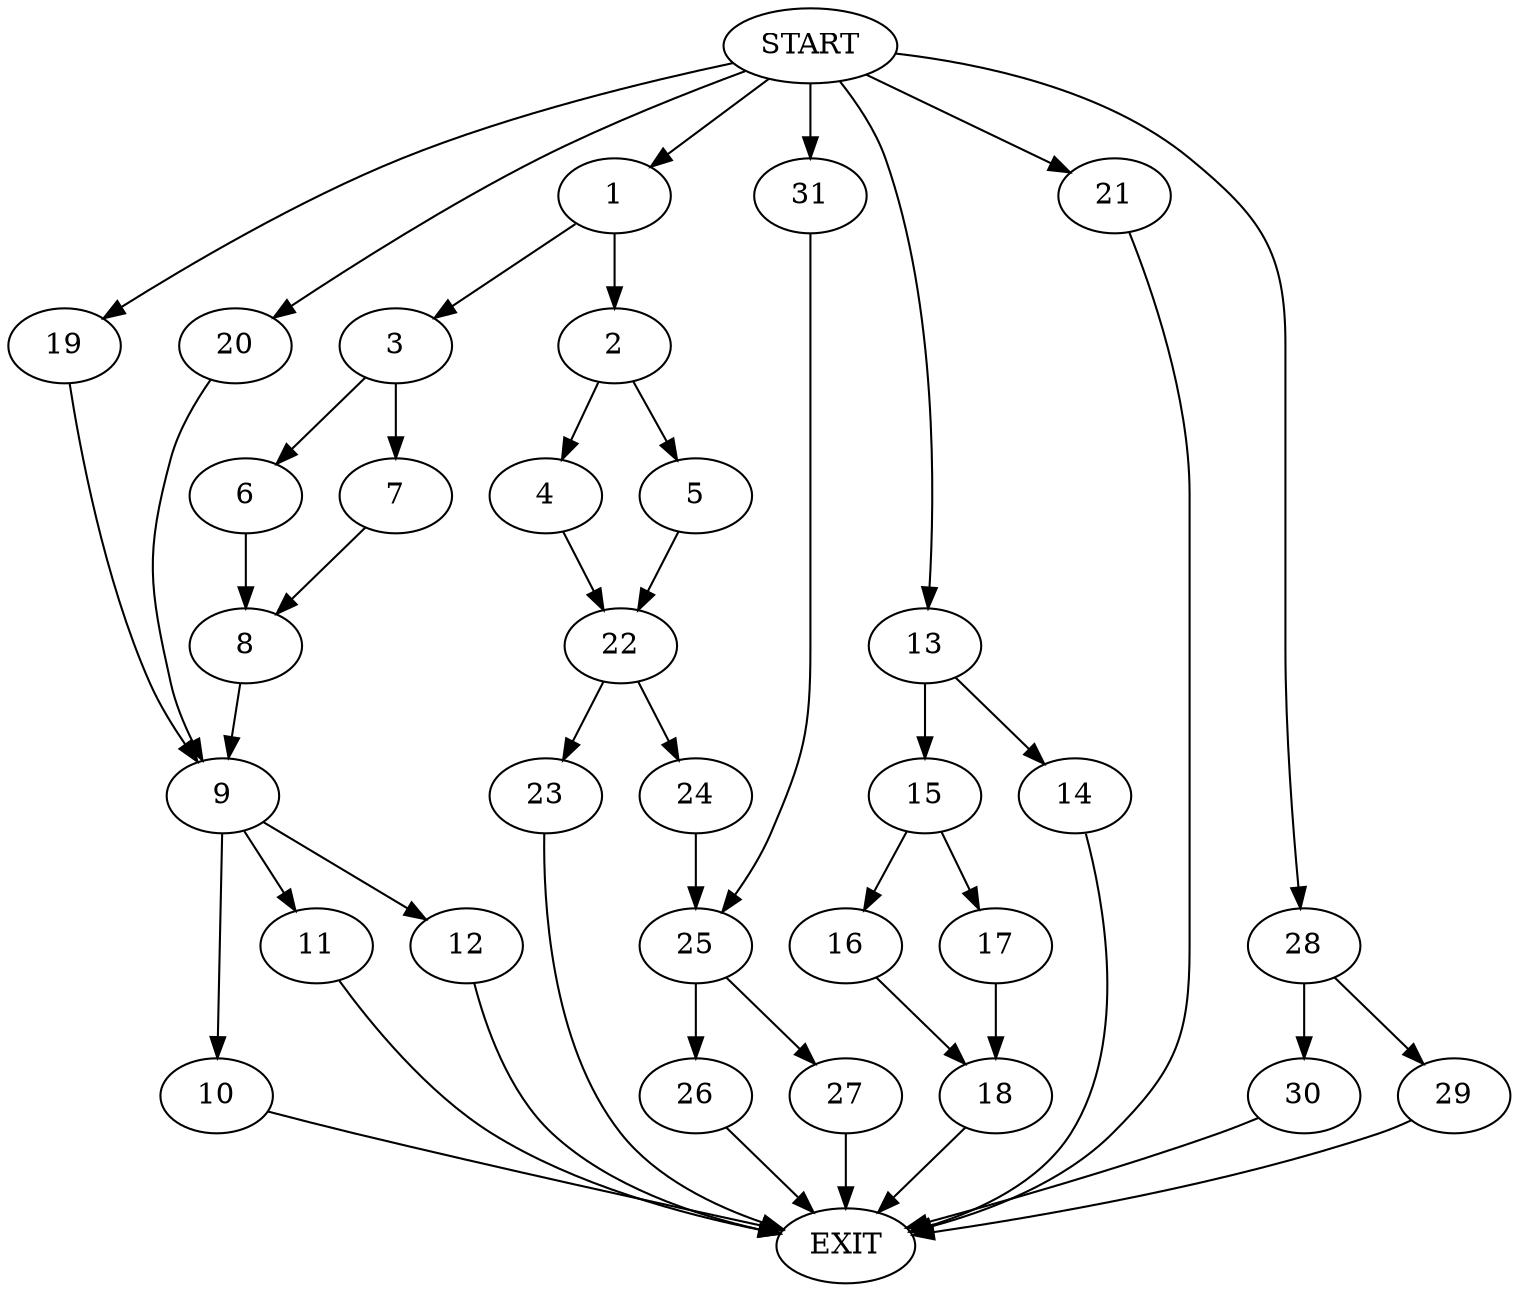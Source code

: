 digraph {
0 [label="START"]
32 [label="EXIT"]
0 -> 1
1 -> 2
1 -> 3
2 -> 4
2 -> 5
3 -> 6
3 -> 7
6 -> 8
7 -> 8
8 -> 9
9 -> 10
9 -> 11
9 -> 12
11 -> 32
0 -> 13
13 -> 14
13 -> 15
15 -> 16
15 -> 17
14 -> 32
16 -> 18
17 -> 18
18 -> 32
0 -> 19
19 -> 9
12 -> 32
0 -> 20
20 -> 9
10 -> 32
0 -> 21
21 -> 32
5 -> 22
4 -> 22
22 -> 23
22 -> 24
23 -> 32
24 -> 25
25 -> 26
25 -> 27
27 -> 32
0 -> 28
28 -> 29
28 -> 30
30 -> 32
29 -> 32
0 -> 31
31 -> 25
26 -> 32
}
